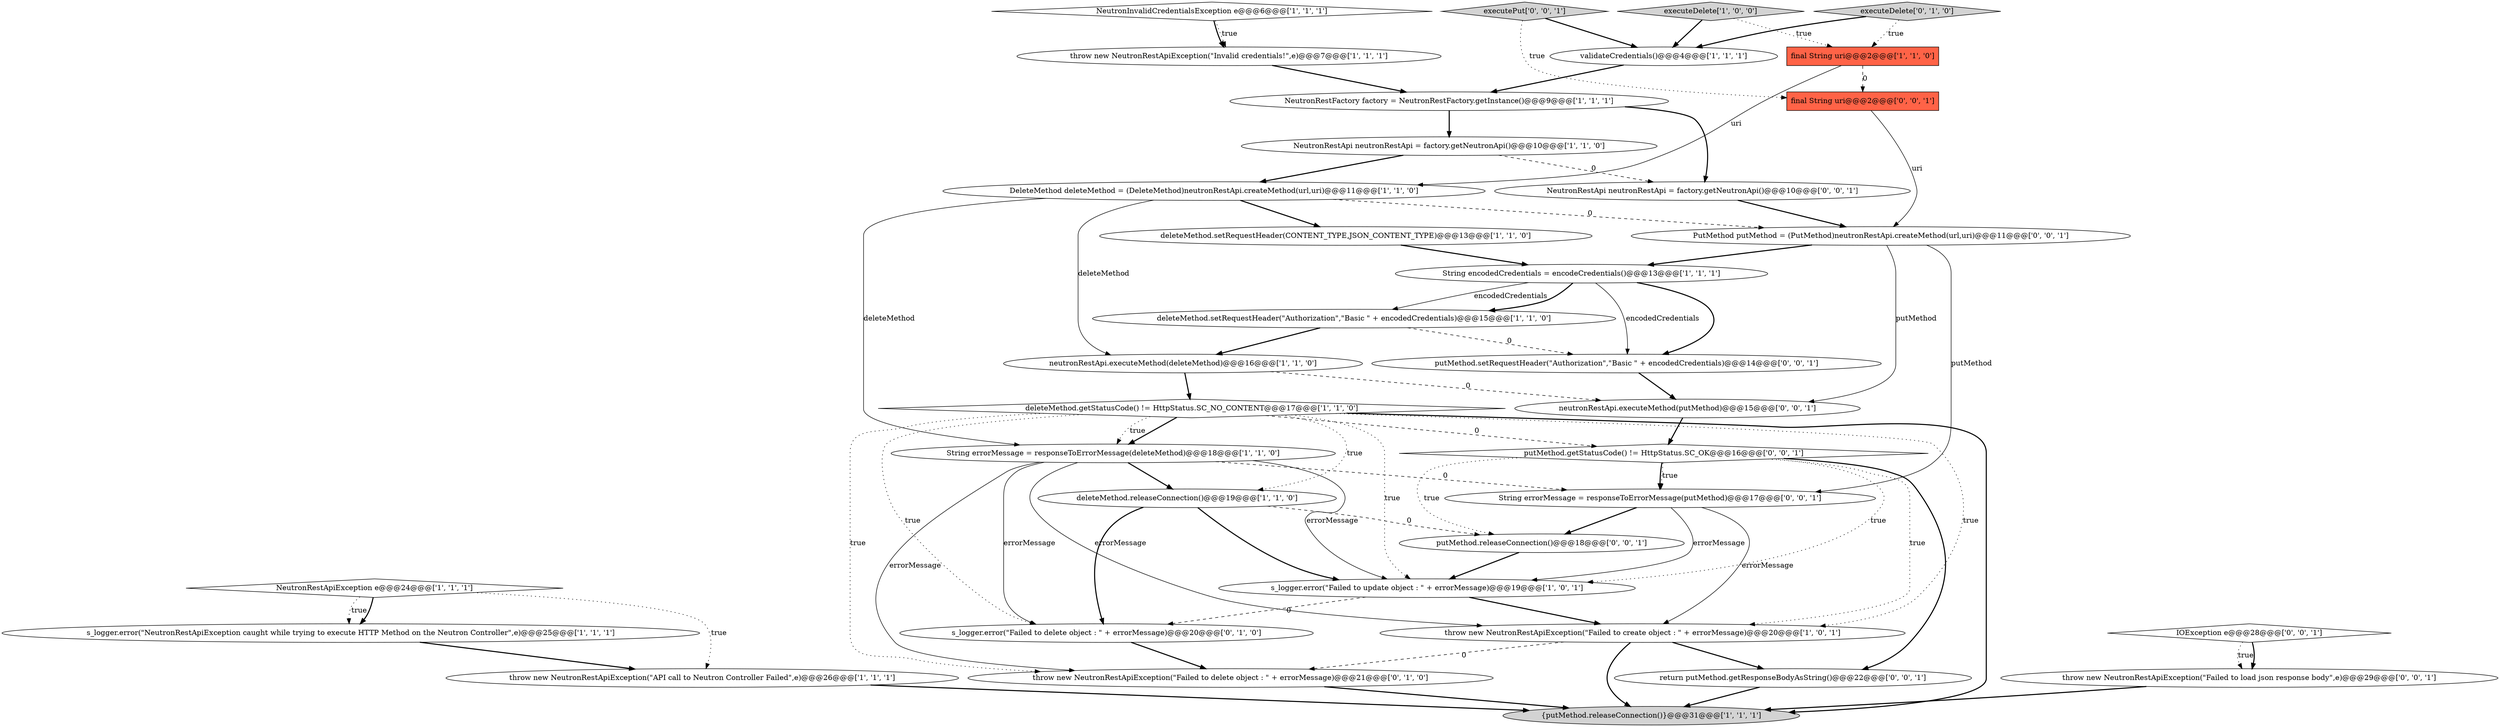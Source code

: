 digraph {
18 [style = filled, label = "s_logger.error(\"Failed to update object : \" + errorMessage)@@@19@@@['1', '0', '1']", fillcolor = white, shape = ellipse image = "AAA0AAABBB1BBB"];
10 [style = filled, label = "throw new NeutronRestApiException(\"API call to Neutron Controller Failed\",e)@@@26@@@['1', '1', '1']", fillcolor = white, shape = ellipse image = "AAA0AAABBB1BBB"];
6 [style = filled, label = "validateCredentials()@@@4@@@['1', '1', '1']", fillcolor = white, shape = ellipse image = "AAA0AAABBB1BBB"];
28 [style = filled, label = "IOException e@@@28@@@['0', '0', '1']", fillcolor = white, shape = diamond image = "AAA0AAABBB3BBB"];
30 [style = filled, label = "String errorMessage = responseToErrorMessage(putMethod)@@@17@@@['0', '0', '1']", fillcolor = white, shape = ellipse image = "AAA0AAABBB3BBB"];
22 [style = filled, label = "throw new NeutronRestApiException(\"Failed to delete object : \" + errorMessage)@@@21@@@['0', '1', '0']", fillcolor = white, shape = ellipse image = "AAA1AAABBB2BBB"];
20 [style = filled, label = "String errorMessage = responseToErrorMessage(deleteMethod)@@@18@@@['1', '1', '0']", fillcolor = white, shape = ellipse image = "AAA0AAABBB1BBB"];
21 [style = filled, label = "s_logger.error(\"Failed to delete object : \" + errorMessage)@@@20@@@['0', '1', '0']", fillcolor = white, shape = ellipse image = "AAA1AAABBB2BBB"];
23 [style = filled, label = "executeDelete['0', '1', '0']", fillcolor = lightgray, shape = diamond image = "AAA0AAABBB2BBB"];
24 [style = filled, label = "final String uri@@@2@@@['0', '0', '1']", fillcolor = tomato, shape = box image = "AAA0AAABBB3BBB"];
4 [style = filled, label = "throw new NeutronRestApiException(\"Invalid credentials!\",e)@@@7@@@['1', '1', '1']", fillcolor = white, shape = ellipse image = "AAA0AAABBB1BBB"];
11 [style = filled, label = "NeutronInvalidCredentialsException e@@@6@@@['1', '1', '1']", fillcolor = white, shape = diamond image = "AAA0AAABBB1BBB"];
33 [style = filled, label = "NeutronRestApi neutronRestApi = factory.getNeutronApi()@@@10@@@['0', '0', '1']", fillcolor = white, shape = ellipse image = "AAA0AAABBB3BBB"];
5 [style = filled, label = "deleteMethod.getStatusCode() != HttpStatus.SC_NO_CONTENT@@@17@@@['1', '1', '0']", fillcolor = white, shape = diamond image = "AAA0AAABBB1BBB"];
2 [style = filled, label = "deleteMethod.setRequestHeader(CONTENT_TYPE,JSON_CONTENT_TYPE)@@@13@@@['1', '1', '0']", fillcolor = white, shape = ellipse image = "AAA0AAABBB1BBB"];
32 [style = filled, label = "return putMethod.getResponseBodyAsString()@@@22@@@['0', '0', '1']", fillcolor = white, shape = ellipse image = "AAA0AAABBB3BBB"];
19 [style = filled, label = "s_logger.error(\"NeutronRestApiException caught while trying to execute HTTP Method on the Neutron Controller\",e)@@@25@@@['1', '1', '1']", fillcolor = white, shape = ellipse image = "AAA0AAABBB1BBB"];
27 [style = filled, label = "neutronRestApi.executeMethod(putMethod)@@@15@@@['0', '0', '1']", fillcolor = white, shape = ellipse image = "AAA0AAABBB3BBB"];
8 [style = filled, label = "NeutronRestApi neutronRestApi = factory.getNeutronApi()@@@10@@@['1', '1', '0']", fillcolor = white, shape = ellipse image = "AAA0AAABBB1BBB"];
29 [style = filled, label = "putMethod.getStatusCode() != HttpStatus.SC_OK@@@16@@@['0', '0', '1']", fillcolor = white, shape = diamond image = "AAA0AAABBB3BBB"];
1 [style = filled, label = "String encodedCredentials = encodeCredentials()@@@13@@@['1', '1', '1']", fillcolor = white, shape = ellipse image = "AAA0AAABBB1BBB"];
3 [style = filled, label = "DeleteMethod deleteMethod = (DeleteMethod)neutronRestApi.createMethod(url,uri)@@@11@@@['1', '1', '0']", fillcolor = white, shape = ellipse image = "AAA0AAABBB1BBB"];
9 [style = filled, label = "deleteMethod.releaseConnection()@@@19@@@['1', '1', '0']", fillcolor = white, shape = ellipse image = "AAA0AAABBB1BBB"];
25 [style = filled, label = "PutMethod putMethod = (PutMethod)neutronRestApi.createMethod(url,uri)@@@11@@@['0', '0', '1']", fillcolor = white, shape = ellipse image = "AAA0AAABBB3BBB"];
7 [style = filled, label = "NeutronRestApiException e@@@24@@@['1', '1', '1']", fillcolor = white, shape = diamond image = "AAA0AAABBB1BBB"];
35 [style = filled, label = "executePut['0', '0', '1']", fillcolor = lightgray, shape = diamond image = "AAA0AAABBB3BBB"];
16 [style = filled, label = "{putMethod.releaseConnection()}@@@31@@@['1', '1', '1']", fillcolor = lightgray, shape = ellipse image = "AAA0AAABBB1BBB"];
13 [style = filled, label = "throw new NeutronRestApiException(\"Failed to create object : \" + errorMessage)@@@20@@@['1', '0', '1']", fillcolor = white, shape = ellipse image = "AAA0AAABBB1BBB"];
14 [style = filled, label = "NeutronRestFactory factory = NeutronRestFactory.getInstance()@@@9@@@['1', '1', '1']", fillcolor = white, shape = ellipse image = "AAA0AAABBB1BBB"];
17 [style = filled, label = "final String uri@@@2@@@['1', '1', '0']", fillcolor = tomato, shape = box image = "AAA0AAABBB1BBB"];
26 [style = filled, label = "putMethod.setRequestHeader(\"Authorization\",\"Basic \" + encodedCredentials)@@@14@@@['0', '0', '1']", fillcolor = white, shape = ellipse image = "AAA0AAABBB3BBB"];
0 [style = filled, label = "neutronRestApi.executeMethod(deleteMethod)@@@16@@@['1', '1', '0']", fillcolor = white, shape = ellipse image = "AAA0AAABBB1BBB"];
15 [style = filled, label = "executeDelete['1', '0', '0']", fillcolor = lightgray, shape = diamond image = "AAA0AAABBB1BBB"];
34 [style = filled, label = "throw new NeutronRestApiException(\"Failed to load json response body\",e)@@@29@@@['0', '0', '1']", fillcolor = white, shape = ellipse image = "AAA0AAABBB3BBB"];
12 [style = filled, label = "deleteMethod.setRequestHeader(\"Authorization\",\"Basic \" + encodedCredentials)@@@15@@@['1', '1', '0']", fillcolor = white, shape = ellipse image = "AAA0AAABBB1BBB"];
31 [style = filled, label = "putMethod.releaseConnection()@@@18@@@['0', '0', '1']", fillcolor = white, shape = ellipse image = "AAA0AAABBB3BBB"];
9->18 [style = bold, label=""];
10->16 [style = bold, label=""];
29->30 [style = bold, label=""];
12->0 [style = bold, label=""];
17->3 [style = solid, label="uri"];
35->6 [style = bold, label=""];
15->17 [style = dotted, label="true"];
7->19 [style = dotted, label="true"];
12->26 [style = dashed, label="0"];
11->4 [style = bold, label=""];
1->12 [style = solid, label="encodedCredentials"];
19->10 [style = bold, label=""];
29->13 [style = dotted, label="true"];
5->22 [style = dotted, label="true"];
35->24 [style = dotted, label="true"];
21->22 [style = bold, label=""];
5->18 [style = dotted, label="true"];
3->2 [style = bold, label=""];
5->9 [style = dotted, label="true"];
0->27 [style = dashed, label="0"];
1->12 [style = bold, label=""];
5->21 [style = dotted, label="true"];
7->10 [style = dotted, label="true"];
13->22 [style = dashed, label="0"];
8->33 [style = dashed, label="0"];
9->31 [style = dashed, label="0"];
20->13 [style = solid, label="errorMessage"];
22->16 [style = bold, label=""];
25->30 [style = solid, label="putMethod"];
18->13 [style = bold, label=""];
30->13 [style = solid, label="errorMessage"];
5->13 [style = dotted, label="true"];
31->18 [style = bold, label=""];
20->21 [style = solid, label="errorMessage"];
9->21 [style = bold, label=""];
25->27 [style = solid, label="putMethod"];
3->25 [style = dashed, label="0"];
26->27 [style = bold, label=""];
28->34 [style = dotted, label="true"];
15->6 [style = bold, label=""];
8->3 [style = bold, label=""];
25->1 [style = bold, label=""];
30->31 [style = bold, label=""];
27->29 [style = bold, label=""];
20->18 [style = solid, label="errorMessage"];
20->22 [style = solid, label="errorMessage"];
23->6 [style = bold, label=""];
6->14 [style = bold, label=""];
29->18 [style = dotted, label="true"];
28->34 [style = bold, label=""];
29->32 [style = bold, label=""];
23->17 [style = dotted, label="true"];
18->21 [style = dashed, label="0"];
13->16 [style = bold, label=""];
20->30 [style = dashed, label="0"];
34->16 [style = bold, label=""];
29->30 [style = dotted, label="true"];
2->1 [style = bold, label=""];
5->20 [style = bold, label=""];
14->8 [style = bold, label=""];
14->33 [style = bold, label=""];
29->31 [style = dotted, label="true"];
4->14 [style = bold, label=""];
32->16 [style = bold, label=""];
17->24 [style = dashed, label="0"];
11->4 [style = dotted, label="true"];
1->26 [style = bold, label=""];
1->26 [style = solid, label="encodedCredentials"];
20->9 [style = bold, label=""];
3->0 [style = solid, label="deleteMethod"];
24->25 [style = solid, label="uri"];
7->19 [style = bold, label=""];
0->5 [style = bold, label=""];
13->32 [style = bold, label=""];
30->18 [style = solid, label="errorMessage"];
33->25 [style = bold, label=""];
3->20 [style = solid, label="deleteMethod"];
5->16 [style = bold, label=""];
5->29 [style = dashed, label="0"];
5->20 [style = dotted, label="true"];
}
